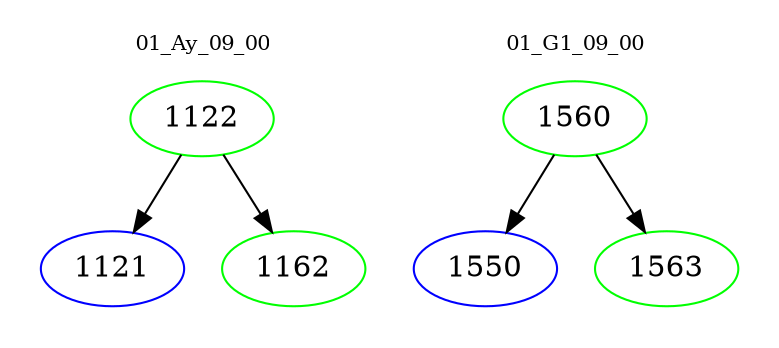 digraph{
subgraph cluster_0 {
color = white
label = "01_Ay_09_00";
fontsize=10;
T0_1122 [label="1122", color="green"]
T0_1122 -> T0_1121 [color="black"]
T0_1121 [label="1121", color="blue"]
T0_1122 -> T0_1162 [color="black"]
T0_1162 [label="1162", color="green"]
}
subgraph cluster_1 {
color = white
label = "01_G1_09_00";
fontsize=10;
T1_1560 [label="1560", color="green"]
T1_1560 -> T1_1550 [color="black"]
T1_1550 [label="1550", color="blue"]
T1_1560 -> T1_1563 [color="black"]
T1_1563 [label="1563", color="green"]
}
}
